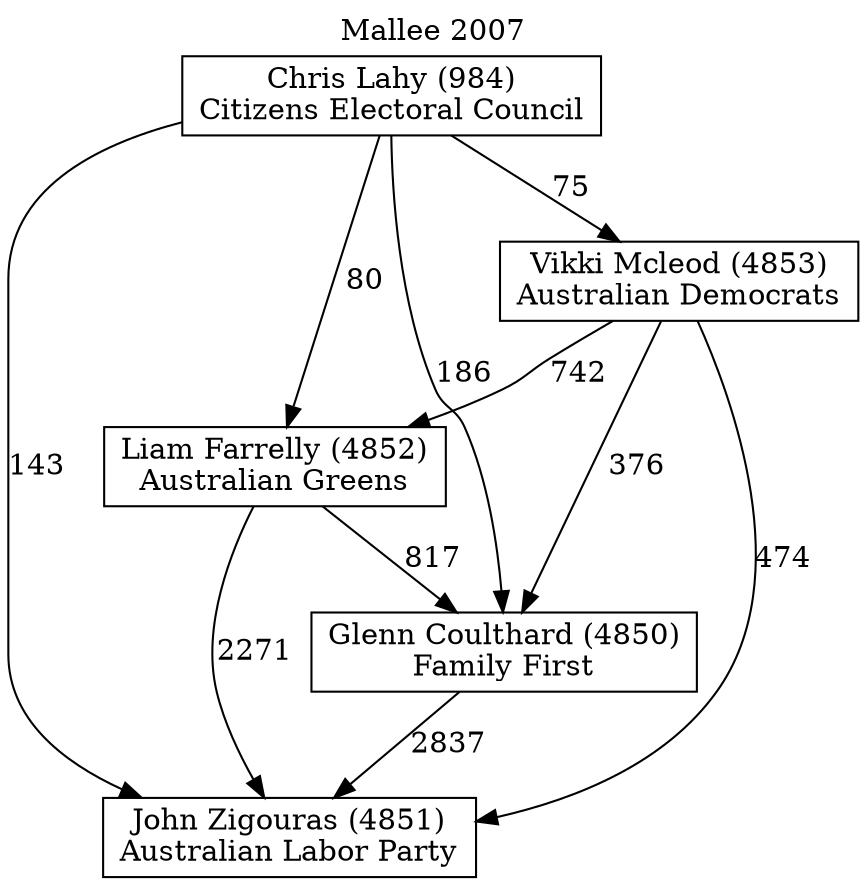 // House preference flow
digraph "John Zigouras (4851)_Mallee_2007" {
	graph [label="Mallee 2007" labelloc=t mclimit=10]
	node [shape=box]
	"Chris Lahy (984)" [label="Chris Lahy (984)
Citizens Electoral Council"]
	"Glenn Coulthard (4850)" [label="Glenn Coulthard (4850)
Family First"]
	"John Zigouras (4851)" [label="John Zigouras (4851)
Australian Labor Party"]
	"Liam Farrelly (4852)" [label="Liam Farrelly (4852)
Australian Greens"]
	"Vikki Mcleod (4853)" [label="Vikki Mcleod (4853)
Australian Democrats"]
	"Chris Lahy (984)" -> "Glenn Coulthard (4850)" [label=186]
	"Chris Lahy (984)" -> "John Zigouras (4851)" [label=143]
	"Chris Lahy (984)" -> "Liam Farrelly (4852)" [label=80]
	"Chris Lahy (984)" -> "Vikki Mcleod (4853)" [label=75]
	"Glenn Coulthard (4850)" -> "John Zigouras (4851)" [label=2837]
	"Liam Farrelly (4852)" -> "Glenn Coulthard (4850)" [label=817]
	"Liam Farrelly (4852)" -> "John Zigouras (4851)" [label=2271]
	"Vikki Mcleod (4853)" -> "Glenn Coulthard (4850)" [label=376]
	"Vikki Mcleod (4853)" -> "John Zigouras (4851)" [label=474]
	"Vikki Mcleod (4853)" -> "Liam Farrelly (4852)" [label=742]
}
